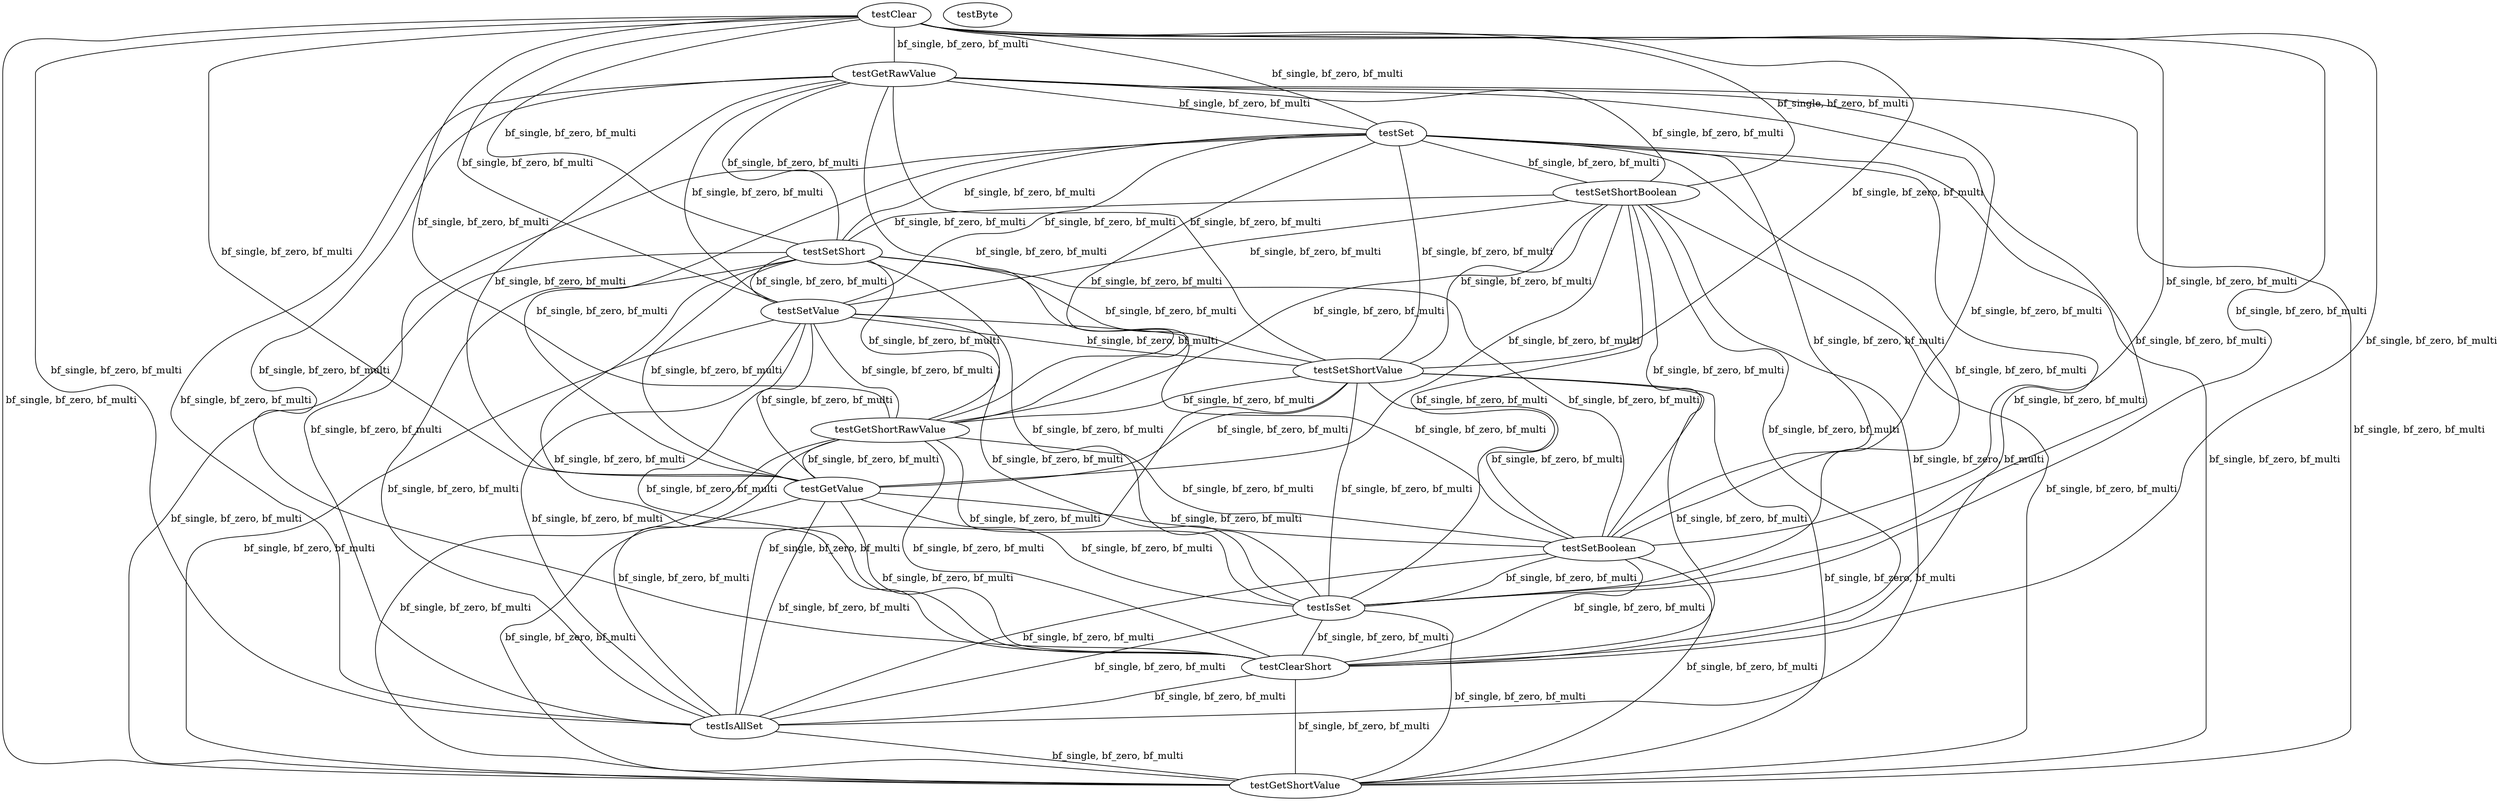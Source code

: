 digraph G {
testClear;
testGetRawValue;
testSet;
testByte;
testSetShortBoolean;
testSetShort;
testSetValue;
testSetShortValue;
testGetShortRawValue;
testGetValue;
testSetBoolean;
testIsSet;
testClearShort;
testIsAllSet;
testGetShortValue;
testClear -> testGetRawValue [label=" bf_single, bf_zero, bf_multi", dir=none];
testClear -> testSet [label=" bf_single, bf_zero, bf_multi", dir=none];
testClear -> testSetShortBoolean [label=" bf_single, bf_zero, bf_multi", dir=none];
testClear -> testSetShort [label=" bf_single, bf_zero, bf_multi", dir=none];
testClear -> testSetValue [label=" bf_single, bf_zero, bf_multi", dir=none];
testClear -> testSetShortValue [label=" bf_single, bf_zero, bf_multi", dir=none];
testClear -> testGetShortRawValue [label=" bf_single, bf_zero, bf_multi", dir=none];
testClear -> testGetValue [label=" bf_single, bf_zero, bf_multi", dir=none];
testClear -> testSetBoolean [label=" bf_single, bf_zero, bf_multi", dir=none];
testClear -> testIsSet [label=" bf_single, bf_zero, bf_multi", dir=none];
testClear -> testClearShort [label=" bf_single, bf_zero, bf_multi", dir=none];
testClear -> testIsAllSet [label=" bf_single, bf_zero, bf_multi", dir=none];
testClear -> testGetShortValue [label=" bf_single, bf_zero, bf_multi", dir=none];
testGetRawValue -> testGetShortRawValue [label=" bf_single, bf_zero, bf_multi", dir=none];
testGetRawValue -> testGetValue [label=" bf_single, bf_zero, bf_multi", dir=none];
testGetRawValue -> testSetBoolean [label=" bf_single, bf_zero, bf_multi", dir=none];
testGetRawValue -> testIsSet [label=" bf_single, bf_zero, bf_multi", dir=none];
testGetRawValue -> testClearShort [label=" bf_single, bf_zero, bf_multi", dir=none];
testGetRawValue -> testSet [label=" bf_single, bf_zero, bf_multi", dir=none];
testGetRawValue -> testIsAllSet [label=" bf_single, bf_zero, bf_multi", dir=none];
testGetRawValue -> testSetShortBoolean [label=" bf_single, bf_zero, bf_multi", dir=none];
testGetRawValue -> testSetShort [label=" bf_single, bf_zero, bf_multi", dir=none];
testGetRawValue -> testSetValue [label=" bf_single, bf_zero, bf_multi", dir=none];
testGetRawValue -> testSetShortValue [label=" bf_single, bf_zero, bf_multi", dir=none];
testGetRawValue -> testGetShortValue [label=" bf_single, bf_zero, bf_multi", dir=none];
testSet -> testGetShortRawValue [label=" bf_single, bf_zero, bf_multi", dir=none];
testSet -> testGetValue [label=" bf_single, bf_zero, bf_multi", dir=none];
testSet -> testSetBoolean [label=" bf_single, bf_zero, bf_multi", dir=none];
testSet -> testIsSet [label=" bf_single, bf_zero, bf_multi", dir=none];
testSet -> testClearShort [label=" bf_single, bf_zero, bf_multi", dir=none];
testSet -> testIsAllSet [label=" bf_single, bf_zero, bf_multi", dir=none];
testSet -> testSetShortBoolean [label=" bf_single, bf_zero, bf_multi", dir=none];
testSet -> testSetShort [label=" bf_single, bf_zero, bf_multi", dir=none];
testSet -> testSetValue [label=" bf_single, bf_zero, bf_multi", dir=none];
testSet -> testSetShortValue [label=" bf_single, bf_zero, bf_multi", dir=none];
testSet -> testGetShortValue [label=" bf_single, bf_zero, bf_multi", dir=none];
testSetShortBoolean -> testGetShortRawValue [label=" bf_single, bf_zero, bf_multi", dir=none];
testSetShortBoolean -> testGetValue [label=" bf_single, bf_zero, bf_multi", dir=none];
testSetShortBoolean -> testSetBoolean [label=" bf_single, bf_zero, bf_multi", dir=none];
testSetShortBoolean -> testIsSet [label=" bf_single, bf_zero, bf_multi", dir=none];
testSetShortBoolean -> testClearShort [label=" bf_single, bf_zero, bf_multi", dir=none];
testSetShortBoolean -> testIsAllSet [label=" bf_single, bf_zero, bf_multi", dir=none];
testSetShortBoolean -> testSetShort [label=" bf_single, bf_zero, bf_multi", dir=none];
testSetShortBoolean -> testSetValue [label=" bf_single, bf_zero, bf_multi", dir=none];
testSetShortBoolean -> testSetShortValue [label=" bf_single, bf_zero, bf_multi", dir=none];
testSetShortBoolean -> testGetShortValue [label=" bf_single, bf_zero, bf_multi", dir=none];
testSetShort -> testGetShortRawValue [label=" bf_single, bf_zero, bf_multi", dir=none];
testSetShort -> testGetValue [label=" bf_single, bf_zero, bf_multi", dir=none];
testSetShort -> testSetBoolean [label=" bf_single, bf_zero, bf_multi", dir=none];
testSetShort -> testIsSet [label=" bf_single, bf_zero, bf_multi", dir=none];
testSetShort -> testClearShort [label=" bf_single, bf_zero, bf_multi", dir=none];
testSetShort -> testIsAllSet [label=" bf_single, bf_zero, bf_multi", dir=none];
testSetShort -> testSetValue [label=" bf_single, bf_zero, bf_multi", dir=none];
testSetShort -> testSetShortValue [label=" bf_single, bf_zero, bf_multi", dir=none];
testSetShort -> testGetShortValue [label=" bf_single, bf_zero, bf_multi", dir=none];
testSetValue -> testGetShortRawValue [label=" bf_single, bf_zero, bf_multi", dir=none];
testSetValue -> testGetValue [label=" bf_single, bf_zero, bf_multi", dir=none];
testSetValue -> testSetBoolean [label=" bf_single, bf_zero, bf_multi", dir=none];
testSetValue -> testIsSet [label=" bf_single, bf_zero, bf_multi", dir=none];
testSetValue -> testClearShort [label=" bf_single, bf_zero, bf_multi", dir=none];
testSetValue -> testIsAllSet [label=" bf_single, bf_zero, bf_multi", dir=none];
testSetValue -> testSetShortValue [label=" bf_single, bf_zero, bf_multi", dir=none];
testSetValue -> testGetShortValue [label=" bf_single, bf_zero, bf_multi", dir=none];
testSetShortValue -> testGetShortRawValue [label=" bf_single, bf_zero, bf_multi", dir=none];
testSetShortValue -> testGetValue [label=" bf_single, bf_zero, bf_multi", dir=none];
testSetShortValue -> testSetBoolean [label=" bf_single, bf_zero, bf_multi", dir=none];
testSetShortValue -> testIsSet [label=" bf_single, bf_zero, bf_multi", dir=none];
testSetShortValue -> testClearShort [label=" bf_single, bf_zero, bf_multi", dir=none];
testSetShortValue -> testIsAllSet [label=" bf_single, bf_zero, bf_multi", dir=none];
testSetShortValue -> testGetShortValue [label=" bf_single, bf_zero, bf_multi", dir=none];
testGetShortRawValue -> testGetValue [label=" bf_single, bf_zero, bf_multi", dir=none];
testGetShortRawValue -> testSetBoolean [label=" bf_single, bf_zero, bf_multi", dir=none];
testGetShortRawValue -> testIsSet [label=" bf_single, bf_zero, bf_multi", dir=none];
testGetShortRawValue -> testClearShort [label=" bf_single, bf_zero, bf_multi", dir=none];
testGetShortRawValue -> testIsAllSet [label=" bf_single, bf_zero, bf_multi", dir=none];
testGetShortRawValue -> testGetShortValue [label=" bf_single, bf_zero, bf_multi", dir=none];
testGetValue -> testSetBoolean [label=" bf_single, bf_zero, bf_multi", dir=none];
testGetValue -> testIsSet [label=" bf_single, bf_zero, bf_multi", dir=none];
testGetValue -> testClearShort [label=" bf_single, bf_zero, bf_multi", dir=none];
testGetValue -> testIsAllSet [label=" bf_single, bf_zero, bf_multi", dir=none];
testGetValue -> testGetShortValue [label=" bf_single, bf_zero, bf_multi", dir=none];
testSetBoolean -> testIsSet [label=" bf_single, bf_zero, bf_multi", dir=none];
testSetBoolean -> testClearShort [label=" bf_single, bf_zero, bf_multi", dir=none];
testSetBoolean -> testIsAllSet [label=" bf_single, bf_zero, bf_multi", dir=none];
testSetBoolean -> testGetShortValue [label=" bf_single, bf_zero, bf_multi", dir=none];
testIsSet -> testClearShort [label=" bf_single, bf_zero, bf_multi", dir=none];
testIsSet -> testIsAllSet [label=" bf_single, bf_zero, bf_multi", dir=none];
testIsSet -> testGetShortValue [label=" bf_single, bf_zero, bf_multi", dir=none];
testClearShort -> testIsAllSet [label=" bf_single, bf_zero, bf_multi", dir=none];
testClearShort -> testGetShortValue [label=" bf_single, bf_zero, bf_multi", dir=none];
testIsAllSet -> testGetShortValue [label=" bf_single, bf_zero, bf_multi", dir=none];
}